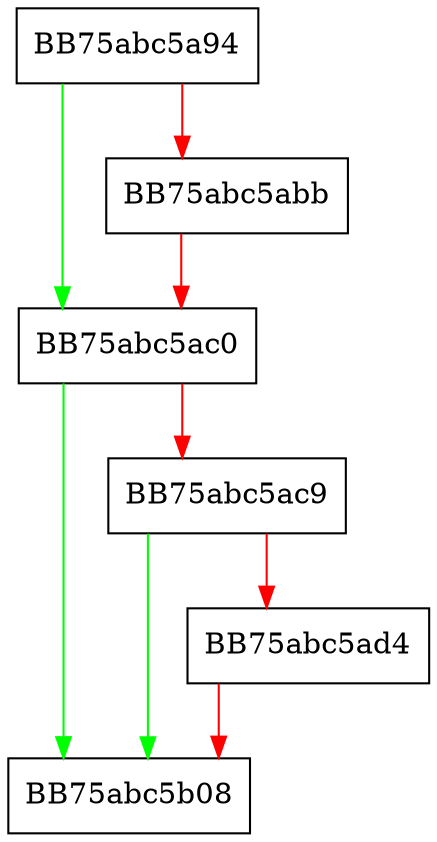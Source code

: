 digraph check_eIL_seg_limit {
  node [shape="box"];
  graph [splines=ortho];
  BB75abc5a94 -> BB75abc5ac0 [color="green"];
  BB75abc5a94 -> BB75abc5abb [color="red"];
  BB75abc5abb -> BB75abc5ac0 [color="red"];
  BB75abc5ac0 -> BB75abc5b08 [color="green"];
  BB75abc5ac0 -> BB75abc5ac9 [color="red"];
  BB75abc5ac9 -> BB75abc5b08 [color="green"];
  BB75abc5ac9 -> BB75abc5ad4 [color="red"];
  BB75abc5ad4 -> BB75abc5b08 [color="red"];
}